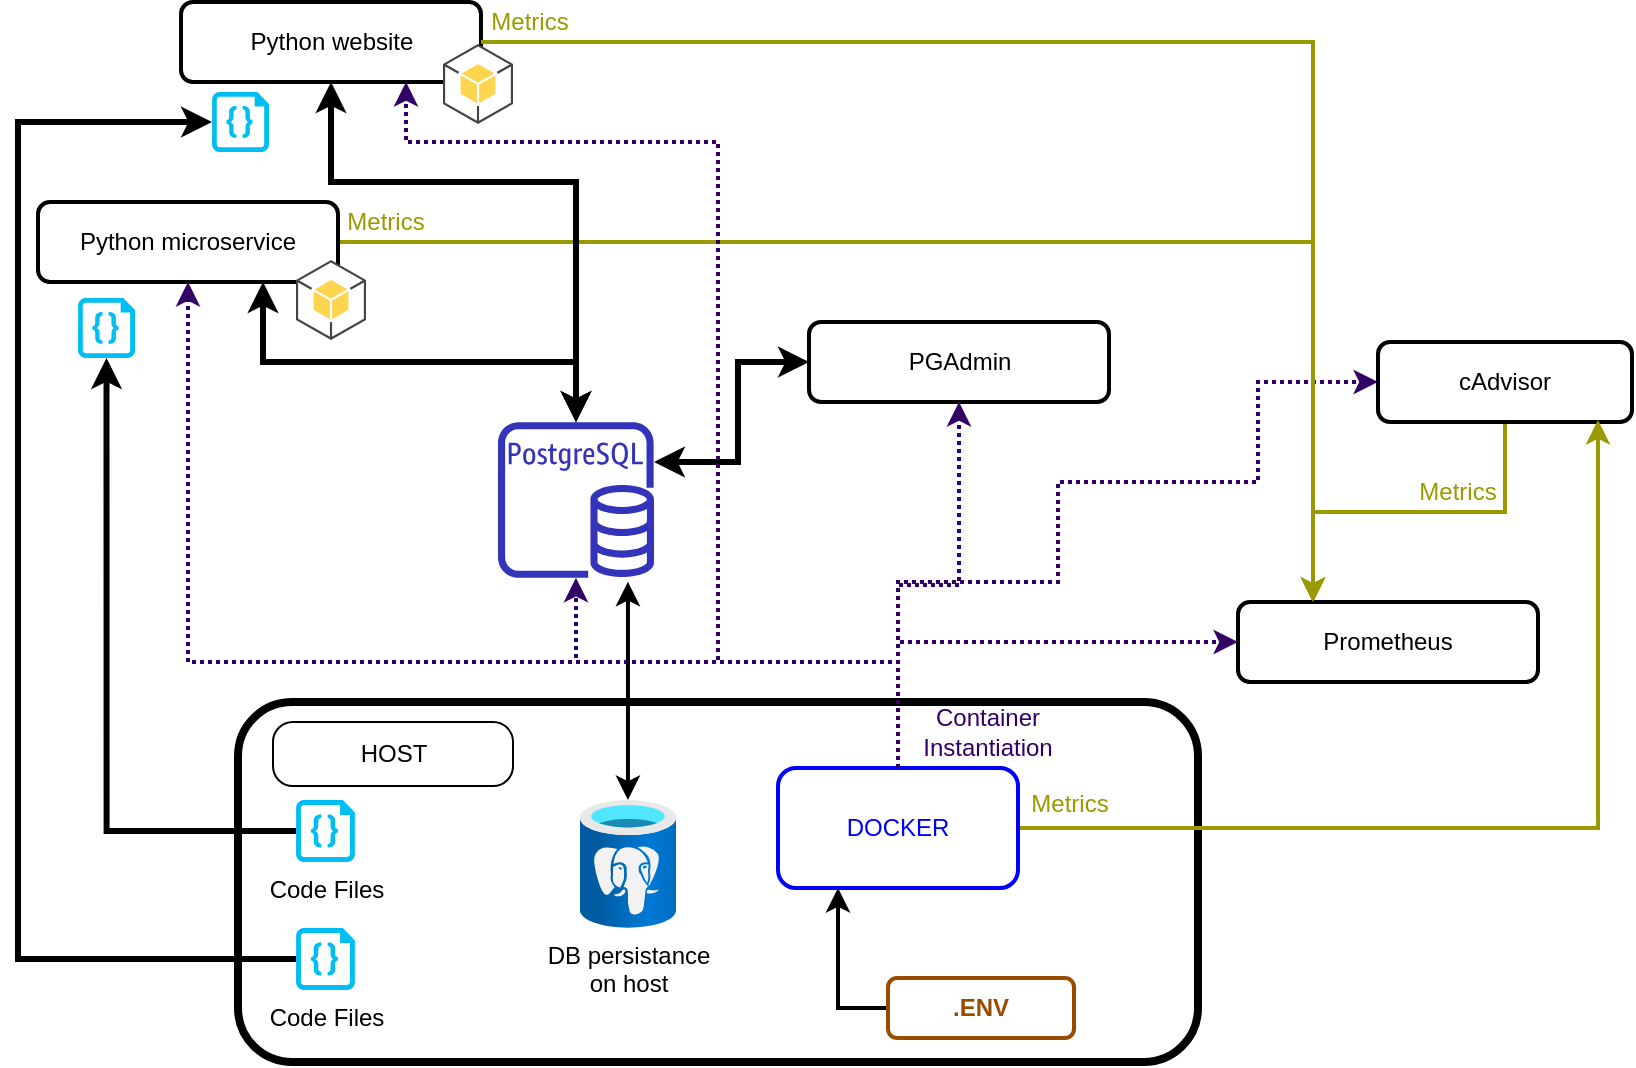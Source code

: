 <mxfile version="14.6.11" type="device"><diagram id="_5bioYtDv2p5ADkOCqmd" name="Page-1"><mxGraphModel dx="993" dy="477" grid="1" gridSize="10" guides="1" tooltips="1" connect="1" arrows="0" fold="1" page="1" pageScale="1" pageWidth="827" pageHeight="1169" math="0" shadow="0"><root><mxCell id="0"/><mxCell id="1" parent="0"/><mxCell id="IRzj-cp6MEqp8UhCbBYK-2" value="" style="rounded=1;whiteSpace=wrap;html=1;strokeWidth=4;" parent="1" vertex="1"><mxGeometry x="130" y="360" width="480" height="180" as="geometry"/></mxCell><mxCell id="IRzj-cp6MEqp8UhCbBYK-21" style="edgeStyle=orthogonalEdgeStyle;rounded=0;orthogonalLoop=1;jettySize=auto;html=1;entryX=0.25;entryY=0;entryDx=0;entryDy=0;startArrow=none;startFill=0;strokeWidth=2;fontColor=#999900;strokeColor=#999900;" parent="1" source="IRzj-cp6MEqp8UhCbBYK-3" target="IRzj-cp6MEqp8UhCbBYK-9" edge="1"><mxGeometry relative="1" as="geometry"/></mxCell><mxCell id="IRzj-cp6MEqp8UhCbBYK-39" style="edgeStyle=orthogonalEdgeStyle;rounded=0;orthogonalLoop=1;jettySize=auto;html=1;exitX=0.75;exitY=1;exitDx=0;exitDy=0;fontColor=#99004D;startArrow=classic;startFill=1;strokeColor=#000000;strokeWidth=3;" parent="1" source="IRzj-cp6MEqp8UhCbBYK-3" target="IRzj-cp6MEqp8UhCbBYK-5" edge="1"><mxGeometry relative="1" as="geometry"><Array as="points"><mxPoint x="143" y="190"/><mxPoint x="299" y="190"/></Array></mxGeometry></mxCell><mxCell id="IRzj-cp6MEqp8UhCbBYK-3" value="Python microservice" style="rounded=1;whiteSpace=wrap;html=1;strokeWidth=2;" parent="1" vertex="1"><mxGeometry x="30" y="110" width="150" height="40" as="geometry"/></mxCell><mxCell id="IRzj-cp6MEqp8UhCbBYK-5" value="" style="outlineConnect=0;fontColor=#232F3E;gradientColor=none;fillColor=#3334B9;strokeColor=none;dashed=0;verticalLabelPosition=bottom;verticalAlign=top;align=center;html=1;fontSize=12;fontStyle=0;aspect=fixed;pointerEvents=1;shape=mxgraph.aws4.rds_postgresql_instance;" parent="1" vertex="1"><mxGeometry x="260" y="220" width="78" height="78" as="geometry"/></mxCell><mxCell id="IRzj-cp6MEqp8UhCbBYK-6" value="" style="outlineConnect=0;dashed=0;verticalLabelPosition=bottom;verticalAlign=top;align=center;html=1;shape=mxgraph.aws3.android;fillColor=#FFD44F;gradientColor=none;" parent="1" vertex="1"><mxGeometry x="159" y="139" width="35" height="40" as="geometry"/></mxCell><mxCell id="IRzj-cp6MEqp8UhCbBYK-19" style="edgeStyle=orthogonalEdgeStyle;rounded=0;orthogonalLoop=1;jettySize=auto;html=1;startArrow=classic;startFill=1;strokeWidth=3;exitX=0;exitY=0.5;exitDx=0;exitDy=0;" parent="1" source="IRzj-cp6MEqp8UhCbBYK-7" target="IRzj-cp6MEqp8UhCbBYK-5" edge="1"><mxGeometry relative="1" as="geometry"><Array as="points"><mxPoint x="380" y="190"/><mxPoint x="380" y="240"/></Array></mxGeometry></mxCell><mxCell id="IRzj-cp6MEqp8UhCbBYK-7" value="PGAdmin" style="rounded=1;whiteSpace=wrap;html=1;strokeWidth=2;" parent="1" vertex="1"><mxGeometry x="415.5" y="170" width="150" height="40" as="geometry"/></mxCell><mxCell id="IRzj-cp6MEqp8UhCbBYK-20" style="edgeStyle=orthogonalEdgeStyle;rounded=0;orthogonalLoop=1;jettySize=auto;html=1;entryX=0.25;entryY=0;entryDx=0;entryDy=0;startArrow=none;startFill=0;strokeWidth=2;strokeColor=#999900;" parent="1" source="IRzj-cp6MEqp8UhCbBYK-8" target="IRzj-cp6MEqp8UhCbBYK-9" edge="1"><mxGeometry relative="1" as="geometry"/></mxCell><mxCell id="IRzj-cp6MEqp8UhCbBYK-8" value="cAdvisor" style="rounded=1;whiteSpace=wrap;html=1;strokeWidth=2;" parent="1" vertex="1"><mxGeometry x="700" y="180" width="127" height="40" as="geometry"/></mxCell><mxCell id="IRzj-cp6MEqp8UhCbBYK-9" value="Prometheus" style="rounded=1;whiteSpace=wrap;html=1;strokeWidth=2;" parent="1" vertex="1"><mxGeometry x="630" y="310" width="150" height="40" as="geometry"/></mxCell><mxCell id="IRzj-cp6MEqp8UhCbBYK-18" style="edgeStyle=orthogonalEdgeStyle;rounded=0;orthogonalLoop=1;jettySize=auto;html=1;entryX=0.833;entryY=1.026;entryDx=0;entryDy=0;entryPerimeter=0;startArrow=classic;startFill=1;strokeWidth=2;" parent="1" source="IRzj-cp6MEqp8UhCbBYK-11" target="IRzj-cp6MEqp8UhCbBYK-5" edge="1"><mxGeometry relative="1" as="geometry"/></mxCell><mxCell id="IRzj-cp6MEqp8UhCbBYK-11" value="DB persistance&lt;br&gt;on host" style="aspect=fixed;html=1;points=[];align=center;image;fontSize=12;image=img/lib/azure2/databases/Azure_Database_PostgreSQL_Server.svg;" parent="1" vertex="1"><mxGeometry x="301" y="409" width="48" height="64" as="geometry"/></mxCell><mxCell id="IRzj-cp6MEqp8UhCbBYK-12" value="HOST" style="rounded=1;whiteSpace=wrap;html=1;rotation=0;arcSize=31;" parent="1" vertex="1"><mxGeometry x="147.5" y="370" width="120" height="32" as="geometry"/></mxCell><mxCell id="IRzj-cp6MEqp8UhCbBYK-15" style="edgeStyle=orthogonalEdgeStyle;rounded=0;orthogonalLoop=1;jettySize=auto;html=1;entryX=0.5;entryY=1;entryDx=0;entryDy=0;entryPerimeter=0;strokeWidth=3;" parent="1" source="IRzj-cp6MEqp8UhCbBYK-13" target="IRzj-cp6MEqp8UhCbBYK-14" edge="1"><mxGeometry relative="1" as="geometry"/></mxCell><mxCell id="IRzj-cp6MEqp8UhCbBYK-13" value="Code Files" style="verticalLabelPosition=bottom;html=1;verticalAlign=top;align=center;strokeColor=none;fillColor=#00BEF2;shape=mxgraph.azure.code_file;pointerEvents=1;" parent="1" vertex="1"><mxGeometry x="159" y="409" width="29.45" height="31" as="geometry"/></mxCell><mxCell id="IRzj-cp6MEqp8UhCbBYK-14" value="" style="verticalLabelPosition=bottom;html=1;verticalAlign=top;align=center;strokeColor=none;fillColor=#00BEF2;shape=mxgraph.azure.code_file;pointerEvents=1;" parent="1" vertex="1"><mxGeometry x="50" y="158" width="28.5" height="30" as="geometry"/></mxCell><mxCell id="IRzj-cp6MEqp8UhCbBYK-16" value="" style="shape=image;html=1;verticalAlign=top;verticalLabelPosition=bottom;labelBackgroundColor=#ffffff;imageAspect=0;aspect=fixed;image=https://cdn4.iconfinder.com/data/icons/logos-brands-5/24/postgresql-128.png" parent="1" vertex="1"><mxGeometry x="542.5" y="190" width="40" height="40" as="geometry"/></mxCell><mxCell id="IRzj-cp6MEqp8UhCbBYK-22" style="edgeStyle=orthogonalEdgeStyle;rounded=0;orthogonalLoop=1;jettySize=auto;html=1;entryX=0.866;entryY=0.975;entryDx=0;entryDy=0;startArrow=none;startFill=0;strokeWidth=2;strokeColor=#999900;entryPerimeter=0;" parent="1" source="IRzj-cp6MEqp8UhCbBYK-17" target="IRzj-cp6MEqp8UhCbBYK-8" edge="1"><mxGeometry relative="1" as="geometry"/></mxCell><mxCell id="IRzj-cp6MEqp8UhCbBYK-27" style="edgeStyle=orthogonalEdgeStyle;rounded=0;orthogonalLoop=1;jettySize=auto;html=1;entryX=0.5;entryY=1;entryDx=0;entryDy=0;startArrow=none;startFill=0;strokeWidth=2;dashed=1;dashPattern=1 1;strokeColor=#330066;" parent="1" source="IRzj-cp6MEqp8UhCbBYK-17" target="IRzj-cp6MEqp8UhCbBYK-7" edge="1"><mxGeometry relative="1" as="geometry"/></mxCell><mxCell id="IRzj-cp6MEqp8UhCbBYK-28" style="edgeStyle=orthogonalEdgeStyle;rounded=0;orthogonalLoop=1;jettySize=auto;html=1;exitX=0.5;exitY=0;exitDx=0;exitDy=0;dashed=1;dashPattern=1 1;startArrow=none;startFill=0;strokeColor=#330066;strokeWidth=2;" parent="1" source="IRzj-cp6MEqp8UhCbBYK-17" target="IRzj-cp6MEqp8UhCbBYK-5" edge="1"><mxGeometry relative="1" as="geometry"><Array as="points"><mxPoint x="460" y="340"/><mxPoint x="299" y="340"/></Array></mxGeometry></mxCell><mxCell id="IRzj-cp6MEqp8UhCbBYK-29" style="edgeStyle=orthogonalEdgeStyle;rounded=0;orthogonalLoop=1;jettySize=auto;html=1;dashed=1;dashPattern=1 1;startArrow=none;startFill=0;strokeColor=#330066;strokeWidth=2;exitX=0.5;exitY=0;exitDx=0;exitDy=0;" parent="1" source="IRzj-cp6MEqp8UhCbBYK-17" target="IRzj-cp6MEqp8UhCbBYK-3" edge="1"><mxGeometry relative="1" as="geometry"><Array as="points"><mxPoint x="460" y="340"/><mxPoint x="105" y="340"/></Array></mxGeometry></mxCell><mxCell id="IRzj-cp6MEqp8UhCbBYK-30" style="edgeStyle=orthogonalEdgeStyle;rounded=0;orthogonalLoop=1;jettySize=auto;html=1;entryX=0;entryY=0.5;entryDx=0;entryDy=0;dashed=1;dashPattern=1 1;startArrow=none;startFill=0;strokeColor=#330066;strokeWidth=2;exitX=0.5;exitY=0;exitDx=0;exitDy=0;" parent="1" source="IRzj-cp6MEqp8UhCbBYK-17" target="IRzj-cp6MEqp8UhCbBYK-9" edge="1"><mxGeometry relative="1" as="geometry"/></mxCell><mxCell id="IRzj-cp6MEqp8UhCbBYK-31" style="edgeStyle=orthogonalEdgeStyle;rounded=0;orthogonalLoop=1;jettySize=auto;html=1;entryX=0;entryY=0.5;entryDx=0;entryDy=0;dashed=1;dashPattern=1 1;startArrow=none;startFill=0;strokeColor=#330066;strokeWidth=2;exitX=0.5;exitY=0;exitDx=0;exitDy=0;" parent="1" source="IRzj-cp6MEqp8UhCbBYK-17" target="IRzj-cp6MEqp8UhCbBYK-8" edge="1"><mxGeometry relative="1" as="geometry"><Array as="points"><mxPoint x="460" y="300"/><mxPoint x="540" y="300"/><mxPoint x="540" y="250"/><mxPoint x="640" y="250"/><mxPoint x="640" y="200"/></Array></mxGeometry></mxCell><mxCell id="IRzj-cp6MEqp8UhCbBYK-17" value="DOCKER" style="rounded=1;whiteSpace=wrap;html=1;strokeColor=#0000FF;strokeWidth=2;fontColor=#0000FF;" parent="1" vertex="1"><mxGeometry x="400" y="393" width="120" height="60" as="geometry"/></mxCell><mxCell id="IRzj-cp6MEqp8UhCbBYK-1" value="" style="shape=image;html=1;verticalAlign=top;verticalLabelPosition=bottom;labelBackgroundColor=#ffffff;imageAspect=0;aspect=fixed;image=https://cdn3.iconfinder.com/data/icons/social-media-2169/24/social_media_social_media_logo_docker-128.png" parent="1" vertex="1"><mxGeometry x="462.5" y="416" width="78" height="78" as="geometry"/></mxCell><mxCell id="IRzj-cp6MEqp8UhCbBYK-25" value="" style="shape=image;imageAspect=0;aspect=fixed;verticalLabelPosition=bottom;verticalAlign=top;image=https://th.bing.com/th/id/Rf9def44ed5c67a93a36972b1025a5fa9?rik=AJw5n8lzsEV7XA&amp;pid=ImgRaw;" parent="1" vertex="1"><mxGeometry x="729.34" y="185" width="68.33" height="30" as="geometry"/></mxCell><mxCell id="IRzj-cp6MEqp8UhCbBYK-26" value="" style="shape=image;imageAspect=0;aspect=fixed;verticalLabelPosition=bottom;verticalAlign=top;image=https://th.bing.com/th/id/OIP.y7RiirASWHc0gGeOIkiM2wHaBn?pid=ImgDet&amp;rs=1;" parent="1" vertex="1"><mxGeometry x="638.94" y="316" width="138.06" height="30" as="geometry"/></mxCell><mxCell id="IRzj-cp6MEqp8UhCbBYK-32" value="Container Instantiation" style="text;html=1;strokeColor=none;fillColor=none;align=center;verticalAlign=middle;whiteSpace=wrap;rounded=0;fontColor=#330066;" parent="1" vertex="1"><mxGeometry x="467" y="360" width="75.5" height="29" as="geometry"/></mxCell><mxCell id="IRzj-cp6MEqp8UhCbBYK-33" value="Metrics" style="text;html=1;strokeColor=none;fillColor=none;align=center;verticalAlign=middle;whiteSpace=wrap;rounded=0;fontColor=#999900;" parent="1" vertex="1"><mxGeometry x="525.5" y="401" width="40" height="20" as="geometry"/></mxCell><mxCell id="IRzj-cp6MEqp8UhCbBYK-34" value="Metrics" style="text;html=1;strokeColor=none;fillColor=none;align=center;verticalAlign=middle;whiteSpace=wrap;rounded=0;fontColor=#999900;" parent="1" vertex="1"><mxGeometry x="184" y="110" width="40" height="20" as="geometry"/></mxCell><mxCell id="IRzj-cp6MEqp8UhCbBYK-35" value="Metrics" style="text;html=1;strokeColor=none;fillColor=none;align=center;verticalAlign=middle;whiteSpace=wrap;rounded=0;fontColor=#999900;" parent="1" vertex="1"><mxGeometry x="720" y="245" width="40" height="20" as="geometry"/></mxCell><mxCell id="IRzj-cp6MEqp8UhCbBYK-38" style="edgeStyle=orthogonalEdgeStyle;rounded=0;orthogonalLoop=1;jettySize=auto;html=1;entryX=0.25;entryY=1;entryDx=0;entryDy=0;startArrow=none;startFill=0;strokeWidth=2;exitX=0;exitY=0.5;exitDx=0;exitDy=0;fontColor=#99004D;" parent="1" source="IRzj-cp6MEqp8UhCbBYK-37" target="IRzj-cp6MEqp8UhCbBYK-17" edge="1"><mxGeometry relative="1" as="geometry"/></mxCell><mxCell id="IRzj-cp6MEqp8UhCbBYK-37" value=".ENV" style="rounded=1;whiteSpace=wrap;html=1;strokeWidth=2;strokeColor=#994C00;fontColor=#994C00;fontStyle=1" parent="1" vertex="1"><mxGeometry x="455" y="498" width="93" height="30" as="geometry"/></mxCell><mxCell id="AMh5xxy4oCCydN8eQEV9-1" value="Python website" style="rounded=1;whiteSpace=wrap;html=1;strokeWidth=2;" vertex="1" parent="1"><mxGeometry x="101.5" y="10" width="150" height="40" as="geometry"/></mxCell><mxCell id="AMh5xxy4oCCydN8eQEV9-3" value="" style="shape=image;imageAspect=0;aspect=fixed;verticalLabelPosition=bottom;verticalAlign=top;image=https://seeklogo.com/images/F/flask-logo-44C507ABB7-seeklogo.com.png;" vertex="1" parent="1"><mxGeometry x="106.6" y="15" width="23.4" height="30" as="geometry"/></mxCell><mxCell id="AMh5xxy4oCCydN8eQEV9-4" value="" style="outlineConnect=0;dashed=0;verticalLabelPosition=bottom;verticalAlign=top;align=center;html=1;shape=mxgraph.aws3.android;fillColor=#FFD44F;gradientColor=none;" vertex="1" parent="1"><mxGeometry x="232.5" y="31" width="35" height="40" as="geometry"/></mxCell><mxCell id="AMh5xxy4oCCydN8eQEV9-5" value="" style="verticalLabelPosition=bottom;html=1;verticalAlign=top;align=center;strokeColor=none;fillColor=#00BEF2;shape=mxgraph.azure.code_file;pointerEvents=1;" vertex="1" parent="1"><mxGeometry x="117" y="55" width="28.5" height="30" as="geometry"/></mxCell><mxCell id="AMh5xxy4oCCydN8eQEV9-6" value="Code Files" style="verticalLabelPosition=bottom;html=1;verticalAlign=top;align=center;strokeColor=none;fillColor=#00BEF2;shape=mxgraph.azure.code_file;pointerEvents=1;" vertex="1" parent="1"><mxGeometry x="159" y="473" width="29.45" height="31" as="geometry"/></mxCell><mxCell id="AMh5xxy4oCCydN8eQEV9-7" style="edgeStyle=orthogonalEdgeStyle;rounded=0;orthogonalLoop=1;jettySize=auto;html=1;strokeWidth=3;exitX=0;exitY=0.5;exitDx=0;exitDy=0;exitPerimeter=0;entryX=0;entryY=0.5;entryDx=0;entryDy=0;entryPerimeter=0;" edge="1" parent="1" source="AMh5xxy4oCCydN8eQEV9-6" target="AMh5xxy4oCCydN8eQEV9-5"><mxGeometry relative="1" as="geometry"><mxPoint x="106.6" y="494.25" as="sourcePoint"/><mxPoint x="12" y="20" as="targetPoint"/><Array as="points"><mxPoint x="20" y="489"/><mxPoint x="20" y="70"/></Array></mxGeometry></mxCell><mxCell id="AMh5xxy4oCCydN8eQEV9-9" style="edgeStyle=orthogonalEdgeStyle;rounded=0;orthogonalLoop=1;jettySize=auto;html=1;startArrow=classic;startFill=1;strokeWidth=3;exitX=0.5;exitY=1;exitDx=0;exitDy=0;" edge="1" parent="1" source="AMh5xxy4oCCydN8eQEV9-1" target="IRzj-cp6MEqp8UhCbBYK-5"><mxGeometry relative="1" as="geometry"><mxPoint x="423.5" y="200" as="sourcePoint"/><mxPoint x="309" y="230" as="targetPoint"/><Array as="points"><mxPoint x="177" y="100"/><mxPoint x="299" y="100"/></Array></mxGeometry></mxCell><mxCell id="AMh5xxy4oCCydN8eQEV9-10" style="edgeStyle=orthogonalEdgeStyle;rounded=0;orthogonalLoop=1;jettySize=auto;html=1;entryX=0.25;entryY=0;entryDx=0;entryDy=0;startArrow=none;startFill=0;strokeWidth=2;strokeColor=#999900;exitX=1;exitY=0.5;exitDx=0;exitDy=0;" edge="1" parent="1" source="AMh5xxy4oCCydN8eQEV9-1" target="IRzj-cp6MEqp8UhCbBYK-9"><mxGeometry relative="1" as="geometry"><mxPoint x="773.5" y="230" as="sourcePoint"/><mxPoint x="677.5" y="320" as="targetPoint"/></mxGeometry></mxCell><mxCell id="AMh5xxy4oCCydN8eQEV9-11" value="Metrics" style="text;html=1;strokeColor=none;fillColor=none;align=center;verticalAlign=middle;whiteSpace=wrap;rounded=0;fontColor=#999900;" vertex="1" parent="1"><mxGeometry x="256" y="10" width="40" height="20" as="geometry"/></mxCell><mxCell id="AMh5xxy4oCCydN8eQEV9-12" style="edgeStyle=orthogonalEdgeStyle;rounded=0;orthogonalLoop=1;jettySize=auto;html=1;dashed=1;dashPattern=1 1;startArrow=none;startFill=0;strokeColor=#330066;strokeWidth=2;exitX=0.5;exitY=0;exitDx=0;exitDy=0;entryX=0.75;entryY=1;entryDx=0;entryDy=0;" edge="1" parent="1" source="IRzj-cp6MEqp8UhCbBYK-17" target="AMh5xxy4oCCydN8eQEV9-1"><mxGeometry relative="1" as="geometry"><Array as="points"><mxPoint x="460" y="340"/><mxPoint x="370" y="340"/><mxPoint x="370" y="80"/><mxPoint x="214" y="80"/></Array><mxPoint x="729" y="400" as="sourcePoint"/><mxPoint x="374.34" y="117" as="targetPoint"/></mxGeometry></mxCell></root></mxGraphModel></diagram></mxfile>